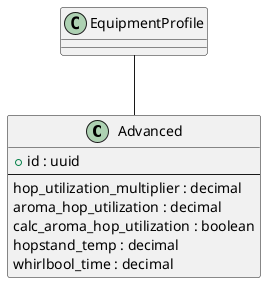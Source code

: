 @startuml
class "Advanced" as Advanced {
    + id : uuid
    --
    hop_utilization_multiplier : decimal
    aroma_hop_utilization : decimal
    calc_aroma_hop_utilization : boolean
    hopstand_temp : decimal
    whirlbool_time : decimal
}

EquipmentProfile -- Advanced
@enduml
